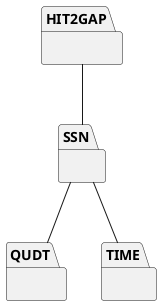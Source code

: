 @startuml

package "HIT2GAP"{
}
package "SSN" {
}

package "QUDT" {
}

package "TIME" {
}

HIT2GAP -- SSN
SSN--QUDT
SSN--TIME

@enduml